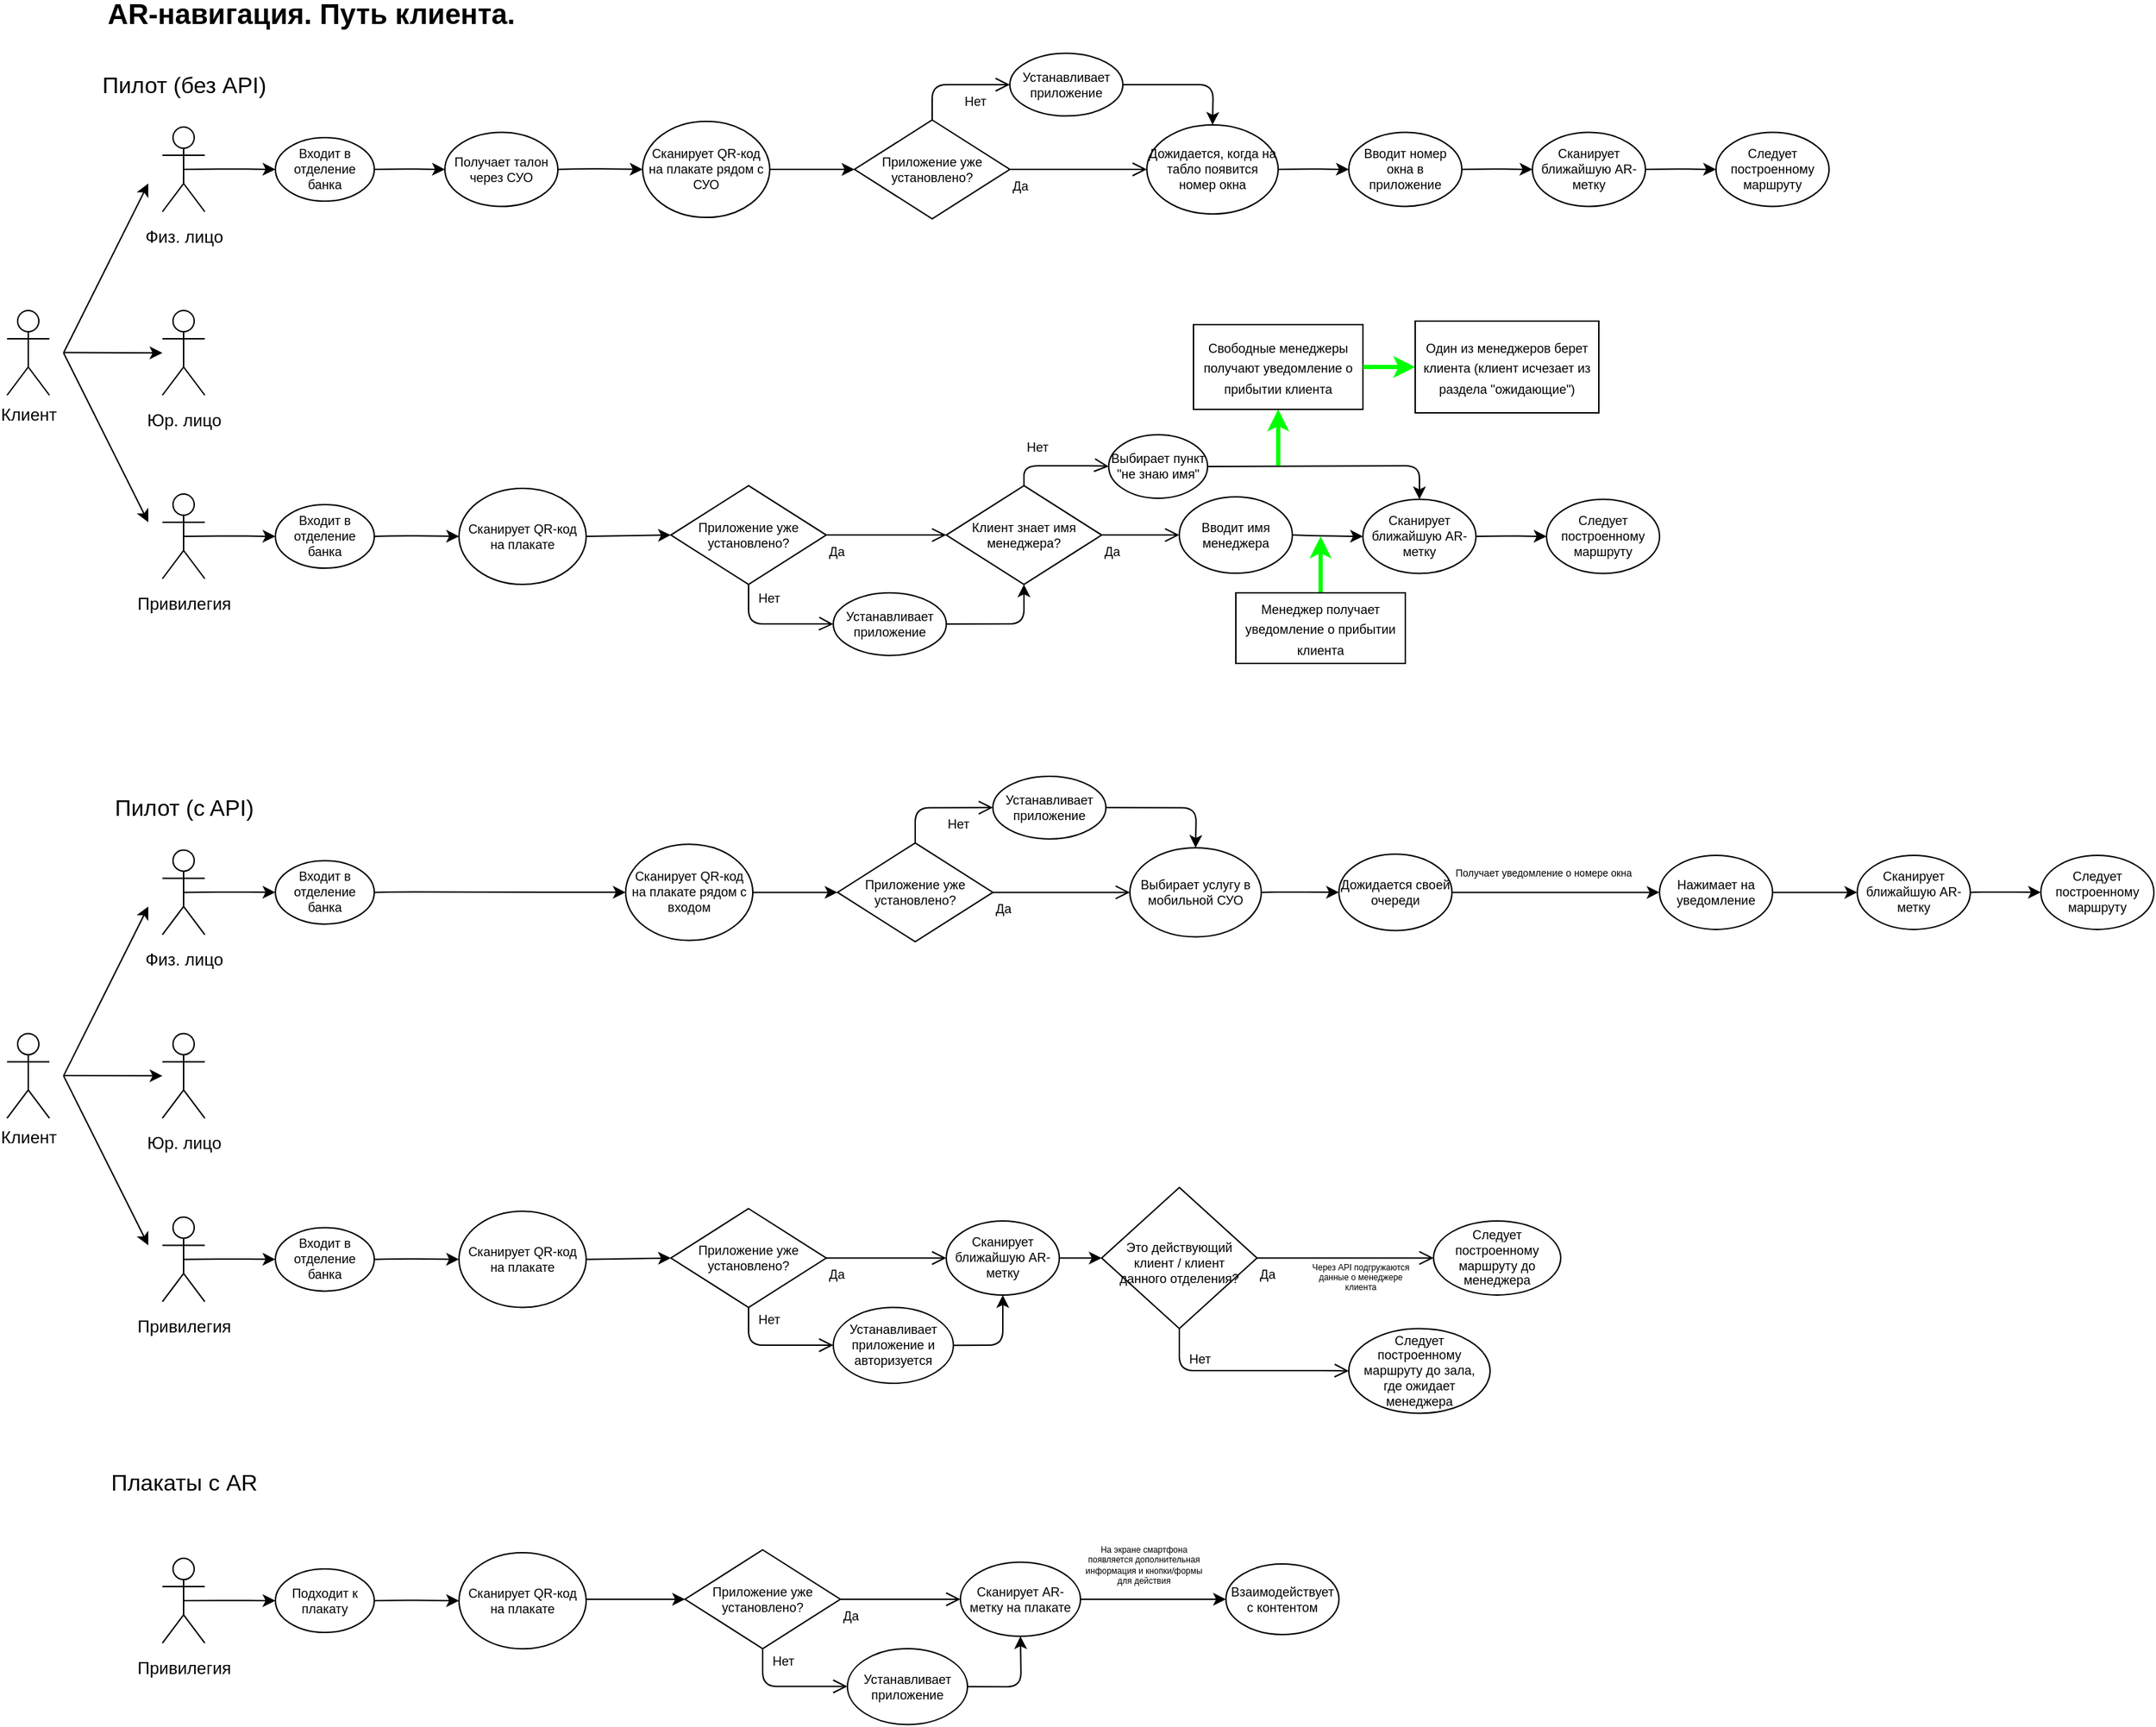 <mxfile version="14.0.3" type="github">
  <diagram id="Rl4V-yFyULAMdKKbUMDl" name="Page-1">
    <mxGraphModel dx="946" dy="614" grid="1" gridSize="10" guides="1" tooltips="1" connect="1" arrows="1" fold="1" page="1" pageScale="1" pageWidth="827" pageHeight="1169" math="0" shadow="0">
      <root>
        <mxCell id="0" />
        <mxCell id="1" parent="0" />
        <mxCell id="6beYRVkDOcadKEBixAy4-1" value="&lt;p class=&quot;MsoNormal&quot; style=&quot;margin: 0cm 0cm 8pt; line-height: 15.693px; font-size: 20px;&quot;&gt;&lt;span style=&quot;font-size: 20px;&quot;&gt;&lt;span lang=&quot;EN-US&quot; style=&quot;font-size: 20px; line-height: 17.12px;&quot;&gt;AR&lt;/span&gt;&lt;/span&gt;&lt;span style=&quot;font-size: 20px;&quot;&gt;&lt;span style=&quot;font-size: 20px; line-height: 17.12px;&quot;&gt;-навигация. Путь клиента.&lt;/span&gt;&lt;/span&gt;&lt;/p&gt;" style="text;html=1;align=center;verticalAlign=middle;resizable=0;points=[];autosize=1;fontFamily=Helvetica;fontStyle=1;fontSize=20;" parent="1" vertex="1">
          <mxGeometry x="80" y="50" width="310" height="30" as="geometry" />
        </mxCell>
        <mxCell id="6beYRVkDOcadKEBixAy4-2" value="Клиент" style="shape=umlActor;verticalLabelPosition=bottom;verticalAlign=top;html=1;outlineConnect=0;fontFamily=Helvetica;align=center;" parent="1" vertex="1">
          <mxGeometry x="20" y="270" width="30" height="60" as="geometry" />
        </mxCell>
        <mxCell id="6beYRVkDOcadKEBixAy4-3" value="Пилот (без API)" style="text;html=1;align=center;verticalAlign=middle;resizable=0;points=[];autosize=1;fontSize=16;fontFamily=Helvetica;" parent="1" vertex="1">
          <mxGeometry x="80" y="100" width="130" height="20" as="geometry" />
        </mxCell>
        <mxCell id="6beYRVkDOcadKEBixAy4-6" value="" style="endArrow=classic;html=1;fontFamily=Helvetica;fontSize=16;" parent="1" edge="1">
          <mxGeometry width="50" height="50" relative="1" as="geometry">
            <mxPoint x="60" y="300" as="sourcePoint" />
            <mxPoint x="120" y="180" as="targetPoint" />
          </mxGeometry>
        </mxCell>
        <mxCell id="6beYRVkDOcadKEBixAy4-7" value="" style="endArrow=classic;html=1;fontFamily=Helvetica;fontSize=16;" parent="1" edge="1">
          <mxGeometry width="50" height="50" relative="1" as="geometry">
            <mxPoint x="60" y="299.76" as="sourcePoint" />
            <mxPoint x="130" y="300" as="targetPoint" />
          </mxGeometry>
        </mxCell>
        <mxCell id="6beYRVkDOcadKEBixAy4-8" value="" style="endArrow=classic;html=1;fontFamily=Helvetica;fontSize=16;" parent="1" edge="1">
          <mxGeometry width="50" height="50" relative="1" as="geometry">
            <mxPoint x="60" y="300" as="sourcePoint" />
            <mxPoint x="120" y="420" as="targetPoint" />
          </mxGeometry>
        </mxCell>
        <mxCell id="6beYRVkDOcadKEBixAy4-9" value="&lt;font style=&quot;font-size: 12px&quot;&gt;Физ. лицо&lt;/font&gt;" style="shape=umlActor;verticalLabelPosition=bottom;verticalAlign=top;html=1;outlineConnect=0;fontFamily=Helvetica;fontSize=16;align=center;" parent="1" vertex="1">
          <mxGeometry x="130" y="140" width="30" height="60" as="geometry" />
        </mxCell>
        <mxCell id="6beYRVkDOcadKEBixAy4-10" value="&lt;font style=&quot;font-size: 12px&quot;&gt;Юр. лицо&lt;/font&gt;" style="shape=umlActor;verticalLabelPosition=bottom;verticalAlign=top;html=1;outlineConnect=0;fontFamily=Helvetica;fontSize=16;align=center;" parent="1" vertex="1">
          <mxGeometry x="130" y="270" width="30" height="60" as="geometry" />
        </mxCell>
        <mxCell id="6beYRVkDOcadKEBixAy4-11" value="&lt;font style=&quot;font-size: 12px&quot;&gt;Привилегия&lt;/font&gt;" style="shape=umlActor;verticalLabelPosition=bottom;verticalAlign=top;html=1;outlineConnect=0;fontFamily=Helvetica;fontSize=16;align=center;" parent="1" vertex="1">
          <mxGeometry x="130" y="400" width="30" height="60" as="geometry" />
        </mxCell>
        <mxCell id="6beYRVkDOcadKEBixAy4-12" value="" style="endArrow=classic;html=1;fontFamily=Helvetica;fontSize=16;entryX=0;entryY=0.5;entryDx=0;entryDy=0;exitX=0.5;exitY=0.5;exitDx=0;exitDy=0;exitPerimeter=0;" parent="1" source="6beYRVkDOcadKEBixAy4-9" target="6beYRVkDOcadKEBixAy4-17" edge="1">
          <mxGeometry width="50" height="50" relative="1" as="geometry">
            <mxPoint x="170" y="169.71" as="sourcePoint" />
            <mxPoint x="200" y="169.71" as="targetPoint" />
            <Array as="points">
              <mxPoint x="180" y="169.71" />
            </Array>
          </mxGeometry>
        </mxCell>
        <mxCell id="6beYRVkDOcadKEBixAy4-17" value="Входит в отделение банка" style="ellipse;fontFamily=Helvetica;fontSize=9;align=center;verticalAlign=middle;horizontal=1;spacing=2;whiteSpace=wrap;html=1;" parent="1" vertex="1">
          <mxGeometry x="210" y="147.5" width="70" height="45" as="geometry" />
        </mxCell>
        <mxCell id="6beYRVkDOcadKEBixAy4-24" value="" style="endArrow=classic;html=1;fontFamily=Helvetica;fontSize=16;entryX=0;entryY=0.5;entryDx=0;entryDy=0;exitX=0.5;exitY=0.5;exitDx=0;exitDy=0;exitPerimeter=0;" parent="1" source="6beYRVkDOcadKEBixAy4-11" target="6beYRVkDOcadKEBixAy4-25" edge="1">
          <mxGeometry width="50" height="50" relative="1" as="geometry">
            <mxPoint x="170" y="429.71" as="sourcePoint" />
            <mxPoint x="200" y="429.71" as="targetPoint" />
            <Array as="points">
              <mxPoint x="180" y="429.71" />
            </Array>
          </mxGeometry>
        </mxCell>
        <mxCell id="6beYRVkDOcadKEBixAy4-25" value="Входит в отделение банка" style="ellipse;fontFamily=Helvetica;fontSize=9;align=center;verticalAlign=middle;horizontal=1;spacing=2;whiteSpace=wrap;html=1;" parent="1" vertex="1">
          <mxGeometry x="210" y="407.5" width="70" height="45" as="geometry" />
        </mxCell>
        <mxCell id="6beYRVkDOcadKEBixAy4-32" value="" style="endArrow=classic;html=1;fontFamily=Helvetica;fontSize=16;entryX=0;entryY=0.5;entryDx=0;entryDy=0;exitX=1;exitY=0.5;exitDx=0;exitDy=0;" parent="1" source="6beYRVkDOcadKEBixAy4-17" target="6beYRVkDOcadKEBixAy4-33" edge="1">
          <mxGeometry width="50" height="50" relative="1" as="geometry">
            <mxPoint x="282" y="170" as="sourcePoint" />
            <mxPoint x="320" y="169.71" as="targetPoint" />
            <Array as="points">
              <mxPoint x="300" y="169.71" />
            </Array>
          </mxGeometry>
        </mxCell>
        <mxCell id="6beYRVkDOcadKEBixAy4-33" value="Получает талон через СУО" style="ellipse;fontFamily=Helvetica;fontSize=9;align=center;verticalAlign=middle;horizontal=1;spacing=2;whiteSpace=wrap;html=1;" parent="1" vertex="1">
          <mxGeometry x="330" y="143.75" width="80" height="52.5" as="geometry" />
        </mxCell>
        <mxCell id="6beYRVkDOcadKEBixAy4-34" value="" style="endArrow=classic;html=1;fontFamily=Helvetica;fontSize=16;entryX=0;entryY=0.5;entryDx=0;entryDy=0;exitX=1;exitY=0.5;exitDx=0;exitDy=0;" parent="1" source="6beYRVkDOcadKEBixAy4-33" target="6beYRVkDOcadKEBixAy4-35" edge="1">
          <mxGeometry width="50" height="50" relative="1" as="geometry">
            <mxPoint x="420" y="170" as="sourcePoint" />
            <mxPoint x="460" y="170" as="targetPoint" />
            <Array as="points">
              <mxPoint x="430" y="169.58" />
            </Array>
          </mxGeometry>
        </mxCell>
        <mxCell id="6beYRVkDOcadKEBixAy4-35" value="Сканирует QR-код на плакате рядом с СУО" style="ellipse;fontFamily=Helvetica;fontSize=9;align=center;verticalAlign=middle;horizontal=1;spacing=2;whiteSpace=wrap;html=1;" parent="1" vertex="1">
          <mxGeometry x="470" y="135.94" width="90" height="68.12" as="geometry" />
        </mxCell>
        <mxCell id="6beYRVkDOcadKEBixAy4-46" value="Приложение уже установлено?" style="rhombus;whiteSpace=wrap;html=1;fontFamily=Helvetica;fontSize=9;align=center;fillColor=none;" parent="1" vertex="1">
          <mxGeometry x="620" y="135" width="110" height="70" as="geometry" />
        </mxCell>
        <mxCell id="6beYRVkDOcadKEBixAy4-47" value="Нет" style="edgeStyle=orthogonalEdgeStyle;html=1;align=left;verticalAlign=bottom;endArrow=open;endSize=8;fontFamily=Helvetica;fontSize=9;exitX=0.5;exitY=0;exitDx=0;exitDy=0;entryX=0;entryY=0.5;entryDx=0;entryDy=0;" parent="1" source="6beYRVkDOcadKEBixAy4-46" target="6beYRVkDOcadKEBixAy4-50" edge="1">
          <mxGeometry x="0.143" y="-20" relative="1" as="geometry">
            <mxPoint x="720" y="110" as="targetPoint" />
            <Array as="points">
              <mxPoint x="675" y="110" />
            </Array>
            <mxPoint as="offset" />
          </mxGeometry>
        </mxCell>
        <mxCell id="6beYRVkDOcadKEBixAy4-48" value="Да" style="edgeStyle=orthogonalEdgeStyle;html=1;align=left;verticalAlign=top;endArrow=open;endSize=8;fontFamily=Helvetica;fontSize=9;exitX=1;exitY=0.5;exitDx=0;exitDy=0;entryX=0;entryY=0.5;entryDx=0;entryDy=0;" parent="1" source="6beYRVkDOcadKEBixAy4-46" target="6beYRVkDOcadKEBixAy4-53" edge="1">
          <mxGeometry x="-1" relative="1" as="geometry">
            <mxPoint x="820" y="170" as="targetPoint" />
            <mxPoint x="750" y="170" as="sourcePoint" />
          </mxGeometry>
        </mxCell>
        <mxCell id="6beYRVkDOcadKEBixAy4-49" value="" style="endArrow=classic;html=1;fontFamily=Helvetica;fontSize=9;exitX=1;exitY=0.5;exitDx=0;exitDy=0;entryX=0;entryY=0.5;entryDx=0;entryDy=0;" parent="1" source="6beYRVkDOcadKEBixAy4-35" target="6beYRVkDOcadKEBixAy4-46" edge="1">
          <mxGeometry width="50" height="50" relative="1" as="geometry">
            <mxPoint x="570" y="170" as="sourcePoint" />
            <mxPoint x="610" y="170" as="targetPoint" />
          </mxGeometry>
        </mxCell>
        <mxCell id="6beYRVkDOcadKEBixAy4-50" value="Устанавливает приложение" style="ellipse;fontFamily=Helvetica;fontSize=9;align=center;verticalAlign=middle;horizontal=1;spacing=2;whiteSpace=wrap;html=1;" parent="1" vertex="1">
          <mxGeometry x="730" y="87.81" width="80" height="44.37" as="geometry" />
        </mxCell>
        <mxCell id="6beYRVkDOcadKEBixAy4-52" value="" style="endArrow=classic;html=1;strokeColor=#000000;fontFamily=Helvetica;fontSize=9;exitX=1;exitY=0.5;exitDx=0;exitDy=0;entryX=0.5;entryY=0;entryDx=0;entryDy=0;" parent="1" source="6beYRVkDOcadKEBixAy4-50" target="6beYRVkDOcadKEBixAy4-53" edge="1">
          <mxGeometry width="50" height="50" relative="1" as="geometry">
            <mxPoint x="820" y="110" as="sourcePoint" />
            <mxPoint x="870" y="130" as="targetPoint" />
            <Array as="points">
              <mxPoint x="874" y="110" />
            </Array>
          </mxGeometry>
        </mxCell>
        <mxCell id="6beYRVkDOcadKEBixAy4-53" value="Дожидается, когда на табло появится номер окна" style="ellipse;fontFamily=Helvetica;fontSize=9;align=center;verticalAlign=middle;horizontal=1;spacing=2;whiteSpace=wrap;html=1;" parent="1" vertex="1">
          <mxGeometry x="827" y="138.44" width="93" height="63.13" as="geometry" />
        </mxCell>
        <mxCell id="6beYRVkDOcadKEBixAy4-54" value="" style="endArrow=classic;html=1;fontFamily=Helvetica;fontSize=16;exitX=1;exitY=0.5;exitDx=0;exitDy=0;entryX=0;entryY=0.5;entryDx=0;entryDy=0;" parent="1" source="6beYRVkDOcadKEBixAy4-53" target="6beYRVkDOcadKEBixAy4-55" edge="1">
          <mxGeometry width="50" height="50" relative="1" as="geometry">
            <mxPoint x="930" y="169.71" as="sourcePoint" />
            <mxPoint x="960" y="169.71" as="targetPoint" />
            <Array as="points">
              <mxPoint x="940" y="169.71" />
            </Array>
          </mxGeometry>
        </mxCell>
        <mxCell id="6beYRVkDOcadKEBixAy4-55" value="Вводит номер окна в приложение" style="ellipse;fontFamily=Helvetica;fontSize=9;align=center;verticalAlign=middle;horizontal=1;spacing=2;whiteSpace=wrap;html=1;" parent="1" vertex="1">
          <mxGeometry x="970" y="143.75" width="80" height="52.5" as="geometry" />
        </mxCell>
        <mxCell id="6beYRVkDOcadKEBixAy4-56" value="" style="endArrow=classic;html=1;fontFamily=Helvetica;fontSize=16;exitX=1;exitY=0.5;exitDx=0;exitDy=0;entryX=0;entryY=0.5;entryDx=0;entryDy=0;" parent="1" source="6beYRVkDOcadKEBixAy4-55" target="6beYRVkDOcadKEBixAy4-57" edge="1">
          <mxGeometry width="50" height="50" relative="1" as="geometry">
            <mxPoint x="1060" y="169.71" as="sourcePoint" />
            <mxPoint x="1090" y="169.71" as="targetPoint" />
            <Array as="points">
              <mxPoint x="1070" y="169.71" />
            </Array>
          </mxGeometry>
        </mxCell>
        <mxCell id="6beYRVkDOcadKEBixAy4-57" value="Сканирует ближайшую AR-метку" style="ellipse;fontFamily=Helvetica;fontSize=9;align=center;verticalAlign=middle;horizontal=1;spacing=2;whiteSpace=wrap;html=1;" parent="1" vertex="1">
          <mxGeometry x="1100" y="143.75" width="80" height="52.5" as="geometry" />
        </mxCell>
        <mxCell id="6beYRVkDOcadKEBixAy4-63" value="" style="endArrow=classic;html=1;fontFamily=Helvetica;fontSize=16;exitX=1;exitY=0.5;exitDx=0;exitDy=0;entryX=0;entryY=0.5;entryDx=0;entryDy=0;" parent="1" source="6beYRVkDOcadKEBixAy4-57" target="6beYRVkDOcadKEBixAy4-64" edge="1">
          <mxGeometry width="50" height="50" relative="1" as="geometry">
            <mxPoint x="1190" y="169.71" as="sourcePoint" />
            <mxPoint x="1220" y="169.71" as="targetPoint" />
            <Array as="points">
              <mxPoint x="1200" y="169.71" />
            </Array>
          </mxGeometry>
        </mxCell>
        <mxCell id="6beYRVkDOcadKEBixAy4-64" value="Следует построенному маршруту" style="ellipse;fontFamily=Helvetica;fontSize=9;align=center;verticalAlign=middle;horizontal=1;spacing=2;whiteSpace=wrap;html=1;" parent="1" vertex="1">
          <mxGeometry x="1230" y="143.75" width="80" height="52.5" as="geometry" />
        </mxCell>
        <mxCell id="6beYRVkDOcadKEBixAy4-65" value="" style="endArrow=classic;html=1;fontFamily=Helvetica;fontSize=16;exitX=1;exitY=0.5;exitDx=0;exitDy=0;entryX=0;entryY=0.5;entryDx=0;entryDy=0;" parent="1" source="6beYRVkDOcadKEBixAy4-25" target="6beYRVkDOcadKEBixAy4-66" edge="1">
          <mxGeometry width="50" height="50" relative="1" as="geometry">
            <mxPoint x="290" y="429.58" as="sourcePoint" />
            <mxPoint x="330" y="430" as="targetPoint" />
            <Array as="points">
              <mxPoint x="300" y="429.58" />
            </Array>
          </mxGeometry>
        </mxCell>
        <mxCell id="6beYRVkDOcadKEBixAy4-66" value="Сканирует QR-код на плакате" style="ellipse;fontFamily=Helvetica;fontSize=9;align=center;verticalAlign=middle;horizontal=1;spacing=2;whiteSpace=wrap;html=1;" parent="1" vertex="1">
          <mxGeometry x="340" y="395.94" width="90" height="68.12" as="geometry" />
        </mxCell>
        <mxCell id="6beYRVkDOcadKEBixAy4-73" value="Приложение уже установлено?" style="rhombus;whiteSpace=wrap;html=1;fontFamily=Helvetica;fontSize=9;align=center;fillColor=none;" parent="1" vertex="1">
          <mxGeometry x="490" y="394.06" width="110" height="70" as="geometry" />
        </mxCell>
        <mxCell id="6beYRVkDOcadKEBixAy4-74" value="Нет" style="edgeStyle=orthogonalEdgeStyle;html=1;align=left;verticalAlign=bottom;endArrow=open;endSize=8;fontFamily=Helvetica;fontSize=9;exitX=0.5;exitY=1;exitDx=0;exitDy=0;entryX=0;entryY=0.5;entryDx=0;entryDy=0;" parent="1" source="6beYRVkDOcadKEBixAy4-73" target="6beYRVkDOcadKEBixAy4-80" edge="1">
          <mxGeometry x="-0.606" y="5" relative="1" as="geometry">
            <mxPoint x="600" y="490" as="targetPoint" />
            <Array as="points">
              <mxPoint x="545" y="492" />
              <mxPoint x="600" y="492" />
            </Array>
            <mxPoint as="offset" />
          </mxGeometry>
        </mxCell>
        <mxCell id="6beYRVkDOcadKEBixAy4-75" value="Да" style="edgeStyle=orthogonalEdgeStyle;html=1;align=left;verticalAlign=top;endArrow=open;endSize=8;fontFamily=Helvetica;fontSize=9;exitX=1;exitY=0.5;exitDx=0;exitDy=0;entryX=0;entryY=0.5;entryDx=0;entryDy=0;" parent="1" source="6beYRVkDOcadKEBixAy4-73" target="6beYRVkDOcadKEBixAy4-84" edge="1">
          <mxGeometry x="-1" relative="1" as="geometry">
            <mxPoint x="680" y="429" as="targetPoint" />
            <mxPoint x="620" y="429.06" as="sourcePoint" />
          </mxGeometry>
        </mxCell>
        <mxCell id="6beYRVkDOcadKEBixAy4-76" value="" style="endArrow=classic;html=1;fontFamily=Helvetica;fontSize=9;exitX=1;exitY=0.5;exitDx=0;exitDy=0;entryX=0;entryY=0.5;entryDx=0;entryDy=0;" parent="1" source="6beYRVkDOcadKEBixAy4-66" target="6beYRVkDOcadKEBixAy4-73" edge="1">
          <mxGeometry width="50" height="50" relative="1" as="geometry">
            <mxPoint x="440" y="429.06" as="sourcePoint" />
            <mxPoint x="480" y="429.06" as="targetPoint" />
          </mxGeometry>
        </mxCell>
        <mxCell id="6beYRVkDOcadKEBixAy4-80" value="Устанавливает приложение" style="ellipse;fontFamily=Helvetica;fontSize=9;align=center;verticalAlign=middle;horizontal=1;spacing=2;whiteSpace=wrap;html=1;" parent="1" vertex="1">
          <mxGeometry x="605" y="470" width="80" height="44.37" as="geometry" />
        </mxCell>
        <mxCell id="6beYRVkDOcadKEBixAy4-81" value="" style="endArrow=classic;html=1;strokeColor=#000000;fontFamily=Helvetica;fontSize=9;exitX=1;exitY=0.5;exitDx=0;exitDy=0;entryX=0.5;entryY=1;entryDx=0;entryDy=0;" parent="1" source="6beYRVkDOcadKEBixAy4-80" target="6beYRVkDOcadKEBixAy4-84" edge="1">
          <mxGeometry width="50" height="50" relative="1" as="geometry">
            <mxPoint x="695.0" y="492.19" as="sourcePoint" />
            <mxPoint x="745" y="470" as="targetPoint" />
            <Array as="points">
              <mxPoint x="740" y="492" />
            </Array>
          </mxGeometry>
        </mxCell>
        <mxCell id="6beYRVkDOcadKEBixAy4-84" value="Клиент знает имя менеджера?" style="rhombus;whiteSpace=wrap;html=1;fontFamily=Helvetica;fontSize=9;align=center;fillColor=none;" parent="1" vertex="1">
          <mxGeometry x="685" y="394.06" width="110" height="70" as="geometry" />
        </mxCell>
        <mxCell id="6beYRVkDOcadKEBixAy4-85" value="Нет" style="edgeStyle=orthogonalEdgeStyle;html=1;align=left;verticalAlign=bottom;endArrow=open;endSize=8;fontFamily=Helvetica;fontSize=9;exitX=0.5;exitY=0;exitDx=0;exitDy=0;entryX=0;entryY=0.5;entryDx=0;entryDy=0;" parent="1" source="6beYRVkDOcadKEBixAy4-84" target="6beYRVkDOcadKEBixAy4-88" edge="1">
          <mxGeometry x="-0.606" y="5" relative="1" as="geometry">
            <mxPoint x="795" y="380" as="targetPoint" />
            <Array as="points">
              <mxPoint x="740" y="380" />
              <mxPoint x="795" y="380" />
            </Array>
            <mxPoint as="offset" />
          </mxGeometry>
        </mxCell>
        <mxCell id="6beYRVkDOcadKEBixAy4-86" value="Да" style="edgeStyle=orthogonalEdgeStyle;html=1;align=left;verticalAlign=top;endArrow=open;endSize=8;fontFamily=Helvetica;fontSize=9;exitX=1;exitY=0.5;exitDx=0;exitDy=0;entryX=0;entryY=0.5;entryDx=0;entryDy=0;" parent="1" source="6beYRVkDOcadKEBixAy4-84" target="6beYRVkDOcadKEBixAy4-87" edge="1">
          <mxGeometry x="-1" relative="1" as="geometry">
            <mxPoint x="840" y="429" as="targetPoint" />
            <mxPoint x="815" y="429.06" as="sourcePoint" />
          </mxGeometry>
        </mxCell>
        <mxCell id="6beYRVkDOcadKEBixAy4-87" value="Вводит имя менеджера" style="ellipse;fontFamily=Helvetica;fontSize=9;align=center;verticalAlign=middle;horizontal=1;spacing=2;whiteSpace=wrap;html=1;" parent="1" vertex="1">
          <mxGeometry x="850" y="402.03" width="80" height="54.06" as="geometry" />
        </mxCell>
        <mxCell id="6beYRVkDOcadKEBixAy4-88" value="Выбирает пункт &quot;не знаю имя&quot;" style="ellipse;fontFamily=Helvetica;fontSize=9;align=center;verticalAlign=middle;horizontal=1;spacing=2;whiteSpace=wrap;html=1;" parent="1" vertex="1">
          <mxGeometry x="800" y="357.97" width="70" height="45" as="geometry" />
        </mxCell>
        <mxCell id="6beYRVkDOcadKEBixAy4-90" value="" style="endArrow=classic;html=1;fontFamily=Helvetica;fontSize=16;exitX=1;exitY=0.5;exitDx=0;exitDy=0;entryX=0;entryY=0.5;entryDx=0;entryDy=0;" parent="1" source="6beYRVkDOcadKEBixAy4-87" target="6beYRVkDOcadKEBixAy4-91" edge="1">
          <mxGeometry width="50" height="50" relative="1" as="geometry">
            <mxPoint x="940.0" y="429.71" as="sourcePoint" />
            <mxPoint x="970.0" y="429.71" as="targetPoint" />
            <Array as="points">
              <mxPoint x="950" y="429.71" />
            </Array>
          </mxGeometry>
        </mxCell>
        <mxCell id="6beYRVkDOcadKEBixAy4-91" value="Сканирует ближайшую AR-метку" style="ellipse;fontFamily=Helvetica;fontSize=9;align=center;verticalAlign=middle;horizontal=1;spacing=2;whiteSpace=wrap;html=1;" parent="1" vertex="1">
          <mxGeometry x="980" y="403.75" width="80" height="52.5" as="geometry" />
        </mxCell>
        <mxCell id="6beYRVkDOcadKEBixAy4-92" value="" style="endArrow=classic;html=1;fontFamily=Helvetica;fontSize=16;exitX=1;exitY=0.5;exitDx=0;exitDy=0;entryX=0;entryY=0.5;entryDx=0;entryDy=0;" parent="1" source="6beYRVkDOcadKEBixAy4-91" target="6beYRVkDOcadKEBixAy4-93" edge="1">
          <mxGeometry width="50" height="50" relative="1" as="geometry">
            <mxPoint x="1070" y="429.71" as="sourcePoint" />
            <mxPoint x="1100" y="429.71" as="targetPoint" />
            <Array as="points">
              <mxPoint x="1080" y="429.71" />
            </Array>
          </mxGeometry>
        </mxCell>
        <mxCell id="6beYRVkDOcadKEBixAy4-93" value="Следует построенному маршруту" style="ellipse;fontFamily=Helvetica;fontSize=9;align=center;verticalAlign=middle;horizontal=1;spacing=2;whiteSpace=wrap;html=1;" parent="1" vertex="1">
          <mxGeometry x="1110" y="403.75" width="80" height="52.5" as="geometry" />
        </mxCell>
        <mxCell id="6beYRVkDOcadKEBixAy4-95" value="" style="endArrow=classic;html=1;labelBackgroundColor=none;strokeColor=#000000;fontFamily=Helvetica;fontSize=9;fontColor=#999999;exitX=1;exitY=0.5;exitDx=0;exitDy=0;entryX=0.5;entryY=0;entryDx=0;entryDy=0;" parent="1" source="6beYRVkDOcadKEBixAy4-88" target="6beYRVkDOcadKEBixAy4-91" edge="1">
          <mxGeometry width="50" height="50" relative="1" as="geometry">
            <mxPoint x="880" y="380" as="sourcePoint" />
            <mxPoint x="1020" y="400" as="targetPoint" />
            <Array as="points">
              <mxPoint x="1020" y="380" />
            </Array>
          </mxGeometry>
        </mxCell>
        <mxCell id="xebTYlJ-SDRPZuFSlQb_-50" value="Клиент" style="shape=umlActor;verticalLabelPosition=bottom;verticalAlign=top;html=1;outlineConnect=0;fontFamily=Helvetica;align=center;" parent="1" vertex="1">
          <mxGeometry x="20" y="782.19" width="30" height="60" as="geometry" />
        </mxCell>
        <mxCell id="xebTYlJ-SDRPZuFSlQb_-51" value="Пилот (c API)" style="text;html=1;align=center;verticalAlign=middle;resizable=0;points=[];autosize=1;fontSize=16;fontFamily=Helvetica;" parent="1" vertex="1">
          <mxGeometry x="85" y="612.19" width="120" height="20" as="geometry" />
        </mxCell>
        <mxCell id="xebTYlJ-SDRPZuFSlQb_-52" value="" style="endArrow=classic;html=1;fontFamily=Helvetica;fontSize=16;" parent="1" edge="1">
          <mxGeometry width="50" height="50" relative="1" as="geometry">
            <mxPoint x="60.0" y="812.19" as="sourcePoint" />
            <mxPoint x="120.0" y="692.19" as="targetPoint" />
          </mxGeometry>
        </mxCell>
        <mxCell id="xebTYlJ-SDRPZuFSlQb_-53" value="" style="endArrow=classic;html=1;fontFamily=Helvetica;fontSize=16;" parent="1" edge="1">
          <mxGeometry width="50" height="50" relative="1" as="geometry">
            <mxPoint x="60.0" y="811.95" as="sourcePoint" />
            <mxPoint x="130.0" y="812.19" as="targetPoint" />
          </mxGeometry>
        </mxCell>
        <mxCell id="xebTYlJ-SDRPZuFSlQb_-54" value="" style="endArrow=classic;html=1;fontFamily=Helvetica;fontSize=16;" parent="1" edge="1">
          <mxGeometry width="50" height="50" relative="1" as="geometry">
            <mxPoint x="60.0" y="812.19" as="sourcePoint" />
            <mxPoint x="120.0" y="932.19" as="targetPoint" />
          </mxGeometry>
        </mxCell>
        <mxCell id="xebTYlJ-SDRPZuFSlQb_-55" value="&lt;font style=&quot;font-size: 12px&quot;&gt;Физ. лицо&lt;/font&gt;" style="shape=umlActor;verticalLabelPosition=bottom;verticalAlign=top;html=1;outlineConnect=0;fontFamily=Helvetica;fontSize=16;align=center;" parent="1" vertex="1">
          <mxGeometry x="130" y="652.19" width="30" height="60" as="geometry" />
        </mxCell>
        <mxCell id="xebTYlJ-SDRPZuFSlQb_-56" value="&lt;font style=&quot;font-size: 12px&quot;&gt;Юр. лицо&lt;/font&gt;" style="shape=umlActor;verticalLabelPosition=bottom;verticalAlign=top;html=1;outlineConnect=0;fontFamily=Helvetica;fontSize=16;align=center;" parent="1" vertex="1">
          <mxGeometry x="130" y="782.19" width="30" height="60" as="geometry" />
        </mxCell>
        <mxCell id="xebTYlJ-SDRPZuFSlQb_-57" value="&lt;font style=&quot;font-size: 12px&quot;&gt;Привилегия&lt;/font&gt;" style="shape=umlActor;verticalLabelPosition=bottom;verticalAlign=top;html=1;outlineConnect=0;fontFamily=Helvetica;fontSize=16;align=center;" parent="1" vertex="1">
          <mxGeometry x="130" y="912.19" width="30" height="60" as="geometry" />
        </mxCell>
        <mxCell id="xebTYlJ-SDRPZuFSlQb_-58" value="" style="endArrow=classic;html=1;fontFamily=Helvetica;fontSize=16;entryX=0;entryY=0.5;entryDx=0;entryDy=0;exitX=0.5;exitY=0.5;exitDx=0;exitDy=0;exitPerimeter=0;" parent="1" source="xebTYlJ-SDRPZuFSlQb_-55" target="xebTYlJ-SDRPZuFSlQb_-59" edge="1">
          <mxGeometry width="50" height="50" relative="1" as="geometry">
            <mxPoint x="170" y="681.9" as="sourcePoint" />
            <mxPoint x="200" y="681.9" as="targetPoint" />
            <Array as="points">
              <mxPoint x="180" y="681.9" />
            </Array>
          </mxGeometry>
        </mxCell>
        <mxCell id="xebTYlJ-SDRPZuFSlQb_-59" value="Входит в отделение банка" style="ellipse;fontFamily=Helvetica;fontSize=9;align=center;verticalAlign=middle;horizontal=1;spacing=2;whiteSpace=wrap;html=1;" parent="1" vertex="1">
          <mxGeometry x="210" y="659.69" width="70" height="45" as="geometry" />
        </mxCell>
        <mxCell id="xebTYlJ-SDRPZuFSlQb_-60" value="" style="endArrow=classic;html=1;fontFamily=Helvetica;fontSize=16;entryX=0;entryY=0.5;entryDx=0;entryDy=0;exitX=0.5;exitY=0.5;exitDx=0;exitDy=0;exitPerimeter=0;" parent="1" source="xebTYlJ-SDRPZuFSlQb_-57" target="xebTYlJ-SDRPZuFSlQb_-61" edge="1">
          <mxGeometry width="50" height="50" relative="1" as="geometry">
            <mxPoint x="170" y="941.9" as="sourcePoint" />
            <mxPoint x="200" y="941.9" as="targetPoint" />
            <Array as="points">
              <mxPoint x="180" y="941.9" />
            </Array>
          </mxGeometry>
        </mxCell>
        <mxCell id="xebTYlJ-SDRPZuFSlQb_-61" value="Входит в отделение банка" style="ellipse;fontFamily=Helvetica;fontSize=9;align=center;verticalAlign=middle;horizontal=1;spacing=2;whiteSpace=wrap;html=1;" parent="1" vertex="1">
          <mxGeometry x="210" y="919.69" width="70" height="45" as="geometry" />
        </mxCell>
        <mxCell id="xebTYlJ-SDRPZuFSlQb_-62" value="" style="endArrow=classic;html=1;fontFamily=Helvetica;fontSize=16;entryX=0;entryY=0.5;entryDx=0;entryDy=0;exitX=1;exitY=0.5;exitDx=0;exitDy=0;" parent="1" source="xebTYlJ-SDRPZuFSlQb_-59" target="xebTYlJ-SDRPZuFSlQb_-65" edge="1">
          <mxGeometry width="50" height="50" relative="1" as="geometry">
            <mxPoint x="282" y="682.19" as="sourcePoint" />
            <mxPoint x="330.0" y="682.19" as="targetPoint" />
            <Array as="points">
              <mxPoint x="300" y="681.9" />
            </Array>
          </mxGeometry>
        </mxCell>
        <mxCell id="xebTYlJ-SDRPZuFSlQb_-65" value="Сканирует QR-код на плакате рядом с входом" style="ellipse;fontFamily=Helvetica;fontSize=9;align=center;verticalAlign=middle;horizontal=1;spacing=2;whiteSpace=wrap;html=1;" parent="1" vertex="1">
          <mxGeometry x="458" y="648.13" width="90" height="68.12" as="geometry" />
        </mxCell>
        <mxCell id="xebTYlJ-SDRPZuFSlQb_-66" value="Приложение уже установлено?" style="rhombus;whiteSpace=wrap;html=1;fontFamily=Helvetica;fontSize=9;align=center;fillColor=none;" parent="1" vertex="1">
          <mxGeometry x="608" y="647.19" width="110" height="70" as="geometry" />
        </mxCell>
        <mxCell id="xebTYlJ-SDRPZuFSlQb_-67" value="Нет" style="edgeStyle=orthogonalEdgeStyle;html=1;align=left;verticalAlign=bottom;endArrow=open;endSize=8;fontFamily=Helvetica;fontSize=9;exitX=0.5;exitY=0;exitDx=0;exitDy=0;entryX=0;entryY=0.5;entryDx=0;entryDy=0;" parent="1" source="xebTYlJ-SDRPZuFSlQb_-66" target="xebTYlJ-SDRPZuFSlQb_-70" edge="1">
          <mxGeometry x="0.143" y="-20" relative="1" as="geometry">
            <mxPoint x="708" y="622.19" as="targetPoint" />
            <Array as="points">
              <mxPoint x="663" y="622.19" />
            </Array>
            <mxPoint as="offset" />
          </mxGeometry>
        </mxCell>
        <mxCell id="xebTYlJ-SDRPZuFSlQb_-68" value="Да" style="edgeStyle=orthogonalEdgeStyle;html=1;align=left;verticalAlign=top;endArrow=open;endSize=8;fontFamily=Helvetica;fontSize=9;exitX=1;exitY=0.5;exitDx=0;exitDy=0;entryX=0;entryY=0.5;entryDx=0;entryDy=0;" parent="1" source="xebTYlJ-SDRPZuFSlQb_-66" target="xebTYlJ-SDRPZuFSlQb_-72" edge="1">
          <mxGeometry x="-1" relative="1" as="geometry">
            <mxPoint x="808" y="682.19" as="targetPoint" />
            <mxPoint x="738" y="682.19" as="sourcePoint" />
          </mxGeometry>
        </mxCell>
        <mxCell id="xebTYlJ-SDRPZuFSlQb_-69" value="" style="endArrow=classic;html=1;fontFamily=Helvetica;fontSize=9;exitX=1;exitY=0.5;exitDx=0;exitDy=0;entryX=0;entryY=0.5;entryDx=0;entryDy=0;" parent="1" source="xebTYlJ-SDRPZuFSlQb_-65" target="xebTYlJ-SDRPZuFSlQb_-66" edge="1">
          <mxGeometry width="50" height="50" relative="1" as="geometry">
            <mxPoint x="558" y="682.19" as="sourcePoint" />
            <mxPoint x="598" y="682.19" as="targetPoint" />
          </mxGeometry>
        </mxCell>
        <mxCell id="xebTYlJ-SDRPZuFSlQb_-70" value="Устанавливает приложение" style="ellipse;fontFamily=Helvetica;fontSize=9;align=center;verticalAlign=middle;horizontal=1;spacing=2;whiteSpace=wrap;html=1;" parent="1" vertex="1">
          <mxGeometry x="718" y="600" width="80" height="44.37" as="geometry" />
        </mxCell>
        <mxCell id="xebTYlJ-SDRPZuFSlQb_-71" value="" style="endArrow=classic;html=1;strokeColor=#000000;fontFamily=Helvetica;fontSize=9;exitX=1;exitY=0.5;exitDx=0;exitDy=0;entryX=0.5;entryY=0;entryDx=0;entryDy=0;" parent="1" source="xebTYlJ-SDRPZuFSlQb_-70" target="xebTYlJ-SDRPZuFSlQb_-72" edge="1">
          <mxGeometry width="50" height="50" relative="1" as="geometry">
            <mxPoint x="808" y="622.19" as="sourcePoint" />
            <mxPoint x="858" y="642.19" as="targetPoint" />
            <Array as="points">
              <mxPoint x="862" y="622.19" />
            </Array>
          </mxGeometry>
        </mxCell>
        <mxCell id="xebTYlJ-SDRPZuFSlQb_-72" value="Выбирает услугу в мобильной СУО" style="ellipse;fontFamily=Helvetica;fontSize=9;align=center;verticalAlign=middle;horizontal=1;spacing=2;whiteSpace=wrap;html=1;" parent="1" vertex="1">
          <mxGeometry x="815" y="650.63" width="93" height="63.13" as="geometry" />
        </mxCell>
        <mxCell id="xebTYlJ-SDRPZuFSlQb_-73" value="" style="endArrow=classic;html=1;fontFamily=Helvetica;fontSize=16;exitX=1;exitY=0.5;exitDx=0;exitDy=0;entryX=0;entryY=0.5;entryDx=0;entryDy=0;" parent="1" source="xebTYlJ-SDRPZuFSlQb_-72" target="xebTYlJ-SDRPZuFSlQb_-97" edge="1">
          <mxGeometry width="50" height="50" relative="1" as="geometry">
            <mxPoint x="918" y="681.9" as="sourcePoint" />
            <mxPoint x="960" y="682" as="targetPoint" />
            <Array as="points">
              <mxPoint x="928" y="681.9" />
            </Array>
          </mxGeometry>
        </mxCell>
        <mxCell id="xebTYlJ-SDRPZuFSlQb_-76" value="Сканирует ближайшую AR-метку" style="ellipse;fontFamily=Helvetica;fontSize=9;align=center;verticalAlign=middle;horizontal=1;spacing=2;whiteSpace=wrap;html=1;" parent="1" vertex="1">
          <mxGeometry x="1330" y="655.94" width="80" height="52.5" as="geometry" />
        </mxCell>
        <mxCell id="xebTYlJ-SDRPZuFSlQb_-77" value="" style="endArrow=classic;html=1;fontFamily=Helvetica;fontSize=16;exitX=1;exitY=0.5;exitDx=0;exitDy=0;entryX=0;entryY=0.5;entryDx=0;entryDy=0;" parent="1" source="xebTYlJ-SDRPZuFSlQb_-76" target="xebTYlJ-SDRPZuFSlQb_-78" edge="1">
          <mxGeometry width="50" height="50" relative="1" as="geometry">
            <mxPoint x="1420" y="681.9" as="sourcePoint" />
            <mxPoint x="1450" y="681.9" as="targetPoint" />
            <Array as="points">
              <mxPoint x="1430" y="681.9" />
            </Array>
          </mxGeometry>
        </mxCell>
        <mxCell id="xebTYlJ-SDRPZuFSlQb_-78" value="Следует построенному маршруту" style="ellipse;fontFamily=Helvetica;fontSize=9;align=center;verticalAlign=middle;horizontal=1;spacing=2;whiteSpace=wrap;html=1;" parent="1" vertex="1">
          <mxGeometry x="1460" y="655.94" width="80" height="52.5" as="geometry" />
        </mxCell>
        <mxCell id="xebTYlJ-SDRPZuFSlQb_-79" value="" style="endArrow=classic;html=1;fontFamily=Helvetica;fontSize=16;exitX=1;exitY=0.5;exitDx=0;exitDy=0;entryX=0;entryY=0.5;entryDx=0;entryDy=0;" parent="1" source="xebTYlJ-SDRPZuFSlQb_-61" target="xebTYlJ-SDRPZuFSlQb_-80" edge="1">
          <mxGeometry width="50" height="50" relative="1" as="geometry">
            <mxPoint x="290" y="941.77" as="sourcePoint" />
            <mxPoint x="330" y="942.19" as="targetPoint" />
            <Array as="points">
              <mxPoint x="300" y="941.77" />
            </Array>
          </mxGeometry>
        </mxCell>
        <mxCell id="xebTYlJ-SDRPZuFSlQb_-80" value="Сканирует QR-код на плакате" style="ellipse;fontFamily=Helvetica;fontSize=9;align=center;verticalAlign=middle;horizontal=1;spacing=2;whiteSpace=wrap;html=1;" parent="1" vertex="1">
          <mxGeometry x="340" y="908.13" width="90" height="68.12" as="geometry" />
        </mxCell>
        <mxCell id="xebTYlJ-SDRPZuFSlQb_-81" value="Приложение уже установлено?" style="rhombus;whiteSpace=wrap;html=1;fontFamily=Helvetica;fontSize=9;align=center;fillColor=none;" parent="1" vertex="1">
          <mxGeometry x="490" y="906.25" width="110" height="70" as="geometry" />
        </mxCell>
        <mxCell id="xebTYlJ-SDRPZuFSlQb_-82" value="Нет" style="edgeStyle=orthogonalEdgeStyle;html=1;align=left;verticalAlign=bottom;endArrow=open;endSize=8;fontFamily=Helvetica;fontSize=9;exitX=0.5;exitY=1;exitDx=0;exitDy=0;entryX=0;entryY=0.5;entryDx=0;entryDy=0;" parent="1" source="xebTYlJ-SDRPZuFSlQb_-81" target="xebTYlJ-SDRPZuFSlQb_-85" edge="1">
          <mxGeometry x="-0.606" y="5" relative="1" as="geometry">
            <mxPoint x="570" y="1000" as="targetPoint" />
            <Array as="points">
              <mxPoint x="545" y="1003" />
              <mxPoint x="605" y="1003" />
            </Array>
            <mxPoint as="offset" />
          </mxGeometry>
        </mxCell>
        <mxCell id="xebTYlJ-SDRPZuFSlQb_-83" value="Да" style="edgeStyle=orthogonalEdgeStyle;html=1;align=left;verticalAlign=top;endArrow=open;endSize=8;fontFamily=Helvetica;fontSize=9;exitX=1;exitY=0.5;exitDx=0;exitDy=0;entryX=0;entryY=0.5;entryDx=0;entryDy=0;" parent="1" source="xebTYlJ-SDRPZuFSlQb_-81" target="xebTYlJ-SDRPZuFSlQb_-104" edge="1">
          <mxGeometry x="-1" relative="1" as="geometry">
            <mxPoint x="680" y="942" as="targetPoint" />
            <mxPoint x="620" y="941.25" as="sourcePoint" />
            <Array as="points" />
          </mxGeometry>
        </mxCell>
        <mxCell id="xebTYlJ-SDRPZuFSlQb_-84" value="" style="endArrow=classic;html=1;fontFamily=Helvetica;fontSize=9;exitX=1;exitY=0.5;exitDx=0;exitDy=0;entryX=0;entryY=0.5;entryDx=0;entryDy=0;" parent="1" source="xebTYlJ-SDRPZuFSlQb_-80" target="xebTYlJ-SDRPZuFSlQb_-81" edge="1">
          <mxGeometry width="50" height="50" relative="1" as="geometry">
            <mxPoint x="440" y="941.25" as="sourcePoint" />
            <mxPoint x="480" y="941.25" as="targetPoint" />
          </mxGeometry>
        </mxCell>
        <mxCell id="xebTYlJ-SDRPZuFSlQb_-85" value="Устанавливает приложение и авторизуется" style="ellipse;fontFamily=Helvetica;fontSize=9;align=center;verticalAlign=middle;horizontal=1;spacing=2;whiteSpace=wrap;html=1;" parent="1" vertex="1">
          <mxGeometry x="605" y="976.25" width="85" height="53.75" as="geometry" />
        </mxCell>
        <mxCell id="xebTYlJ-SDRPZuFSlQb_-87" value="Это действующий клиент / клиент данного отделения?" style="rhombus;whiteSpace=wrap;html=1;fontFamily=Helvetica;fontSize=9;align=center;fillColor=none;spacingLeft=11;spacingRight=11;spacingTop=8;" parent="1" vertex="1">
          <mxGeometry x="795" y="891.25" width="110" height="100" as="geometry" />
        </mxCell>
        <mxCell id="xebTYlJ-SDRPZuFSlQb_-88" value="Нет" style="edgeStyle=orthogonalEdgeStyle;html=1;align=left;verticalAlign=bottom;endArrow=open;endSize=8;fontFamily=Helvetica;fontSize=9;exitX=0.5;exitY=1;exitDx=0;exitDy=0;entryX=0;entryY=0.5;entryDx=0;entryDy=0;" parent="1" source="xebTYlJ-SDRPZuFSlQb_-87" target="xebTYlJ-SDRPZuFSlQb_-111" edge="1">
          <mxGeometry x="-0.606" y="5" relative="1" as="geometry">
            <mxPoint x="960" y="870" as="targetPoint" />
            <Array as="points">
              <mxPoint x="850" y="1021" />
              <mxPoint x="960" y="1021" />
            </Array>
            <mxPoint as="offset" />
          </mxGeometry>
        </mxCell>
        <mxCell id="xebTYlJ-SDRPZuFSlQb_-89" value="Да" style="edgeStyle=orthogonalEdgeStyle;html=1;align=left;verticalAlign=top;endArrow=open;endSize=8;fontFamily=Helvetica;fontSize=9;exitX=1;exitY=0.5;exitDx=0;exitDy=0;entryX=0;entryY=0.5;entryDx=0;entryDy=0;" parent="1" source="xebTYlJ-SDRPZuFSlQb_-87" target="xebTYlJ-SDRPZuFSlQb_-95" edge="1">
          <mxGeometry x="-1" relative="1" as="geometry">
            <mxPoint x="980" y="941.19" as="targetPoint" />
            <mxPoint x="885" y="857.19" as="sourcePoint" />
          </mxGeometry>
        </mxCell>
        <mxCell id="xebTYlJ-SDRPZuFSlQb_-95" value="Следует построенному маршруту до менеджера" style="ellipse;fontFamily=Helvetica;fontSize=9;align=center;verticalAlign=middle;horizontal=1;spacing=2;whiteSpace=wrap;html=1;" parent="1" vertex="1">
          <mxGeometry x="1030" y="914.94" width="90" height="52.5" as="geometry" />
        </mxCell>
        <mxCell id="xebTYlJ-SDRPZuFSlQb_-99" style="edgeStyle=orthogonalEdgeStyle;rounded=0;orthogonalLoop=1;jettySize=auto;html=1;entryX=0;entryY=0.5;entryDx=0;entryDy=0;" parent="1" source="xebTYlJ-SDRPZuFSlQb_-97" target="xebTYlJ-SDRPZuFSlQb_-102" edge="1">
          <mxGeometry relative="1" as="geometry">
            <mxPoint x="1186" y="682" as="targetPoint" />
          </mxGeometry>
        </mxCell>
        <mxCell id="xebTYlJ-SDRPZuFSlQb_-97" value="Дожидается своей очереди" style="ellipse;fontFamily=Helvetica;fontSize=9;align=center;verticalAlign=middle;horizontal=1;spacing=2;whiteSpace=wrap;html=1;" parent="1" vertex="1">
          <mxGeometry x="963" y="655.17" width="80" height="54.06" as="geometry" />
        </mxCell>
        <mxCell id="xebTYlJ-SDRPZuFSlQb_-100" value="&lt;font style=&quot;font-size: 7px;&quot;&gt;Получает уведомление о номере окна&lt;/font&gt;" style="text;html=1;strokeColor=none;fillColor=none;align=center;verticalAlign=middle;whiteSpace=wrap;rounded=0;fontSize=7;" parent="1" vertex="1">
          <mxGeometry x="1043" y="659.69" width="130" height="17.81" as="geometry" />
        </mxCell>
        <mxCell id="xebTYlJ-SDRPZuFSlQb_-103" style="edgeStyle=orthogonalEdgeStyle;rounded=0;orthogonalLoop=1;jettySize=auto;html=1;entryX=0;entryY=0.5;entryDx=0;entryDy=0;fontSize=7;" parent="1" source="xebTYlJ-SDRPZuFSlQb_-102" target="xebTYlJ-SDRPZuFSlQb_-76" edge="1">
          <mxGeometry relative="1" as="geometry" />
        </mxCell>
        <mxCell id="xebTYlJ-SDRPZuFSlQb_-102" value="Нажимает на уведомление" style="ellipse;fontFamily=Helvetica;fontSize=9;align=center;verticalAlign=middle;horizontal=1;spacing=2;whiteSpace=wrap;html=1;" parent="1" vertex="1">
          <mxGeometry x="1190" y="655.95" width="80" height="52.5" as="geometry" />
        </mxCell>
        <mxCell id="xebTYlJ-SDRPZuFSlQb_-105" style="edgeStyle=orthogonalEdgeStyle;rounded=0;orthogonalLoop=1;jettySize=auto;html=1;fontSize=9;entryX=0;entryY=0.5;entryDx=0;entryDy=0;" parent="1" source="xebTYlJ-SDRPZuFSlQb_-104" target="xebTYlJ-SDRPZuFSlQb_-87" edge="1">
          <mxGeometry relative="1" as="geometry">
            <mxPoint x="790" y="941.25" as="targetPoint" />
          </mxGeometry>
        </mxCell>
        <mxCell id="xebTYlJ-SDRPZuFSlQb_-104" value="Сканирует ближайшую AR-метку" style="ellipse;fontFamily=Helvetica;fontSize=9;align=center;verticalAlign=middle;horizontal=1;spacing=2;whiteSpace=wrap;html=1;" parent="1" vertex="1">
          <mxGeometry x="685" y="915" width="80" height="52.5" as="geometry" />
        </mxCell>
        <mxCell id="xebTYlJ-SDRPZuFSlQb_-109" value="" style="endArrow=classic;html=1;fontSize=9;entryX=0.5;entryY=1;entryDx=0;entryDy=0;exitX=1;exitY=0.5;exitDx=0;exitDy=0;" parent="1" source="xebTYlJ-SDRPZuFSlQb_-85" target="xebTYlJ-SDRPZuFSlQb_-104" edge="1">
          <mxGeometry width="50" height="50" relative="1" as="geometry">
            <mxPoint x="670" y="1030" as="sourcePoint" />
            <mxPoint x="720" y="980" as="targetPoint" />
            <Array as="points">
              <mxPoint x="725" y="1003" />
            </Array>
          </mxGeometry>
        </mxCell>
        <mxCell id="xebTYlJ-SDRPZuFSlQb_-110" value="Через API подгружаются данные о менеджере клиента" style="text;html=1;strokeColor=none;fillColor=none;align=center;verticalAlign=middle;whiteSpace=wrap;rounded=0;fontSize=6;" parent="1" vertex="1">
          <mxGeometry x="940" y="940" width="77" height="30" as="geometry" />
        </mxCell>
        <mxCell id="xebTYlJ-SDRPZuFSlQb_-111" value="Следует построенному маршруту до зала, где ожидает менеджера" style="ellipse;fontFamily=Helvetica;fontSize=9;align=center;verticalAlign=middle;horizontal=1;spacing=2;whiteSpace=wrap;html=1;spacingLeft=5;spacingRight=5;" parent="1" vertex="1">
          <mxGeometry x="970" y="991.25" width="100" height="60" as="geometry" />
        </mxCell>
        <mxCell id="xebTYlJ-SDRPZuFSlQb_-113" value="Плакаты с AR" style="text;html=1;align=center;verticalAlign=middle;resizable=0;points=[];autosize=1;fontSize=16;fontFamily=Helvetica;" parent="1" vertex="1">
          <mxGeometry x="85" y="1090" width="120" height="20" as="geometry" />
        </mxCell>
        <mxCell id="xebTYlJ-SDRPZuFSlQb_-114" value="&lt;font style=&quot;font-size: 12px&quot;&gt;Привилегия&lt;/font&gt;" style="shape=umlActor;verticalLabelPosition=bottom;verticalAlign=top;html=1;outlineConnect=0;fontFamily=Helvetica;fontSize=16;align=center;" parent="1" vertex="1">
          <mxGeometry x="130" y="1154.06" width="30" height="60" as="geometry" />
        </mxCell>
        <mxCell id="xebTYlJ-SDRPZuFSlQb_-115" value="" style="endArrow=classic;html=1;fontFamily=Helvetica;fontSize=16;entryX=0;entryY=0.5;entryDx=0;entryDy=0;exitX=0.5;exitY=0.5;exitDx=0;exitDy=0;exitPerimeter=0;" parent="1" source="xebTYlJ-SDRPZuFSlQb_-114" target="xebTYlJ-SDRPZuFSlQb_-116" edge="1">
          <mxGeometry width="50" height="50" relative="1" as="geometry">
            <mxPoint x="170" y="1183.77" as="sourcePoint" />
            <mxPoint x="200" y="1183.77" as="targetPoint" />
            <Array as="points">
              <mxPoint x="180" y="1183.77" />
            </Array>
          </mxGeometry>
        </mxCell>
        <mxCell id="xebTYlJ-SDRPZuFSlQb_-116" value="Подходит к плакату" style="ellipse;fontFamily=Helvetica;fontSize=9;align=center;verticalAlign=middle;horizontal=1;spacing=2;whiteSpace=wrap;html=1;" parent="1" vertex="1">
          <mxGeometry x="210" y="1161.56" width="70" height="45" as="geometry" />
        </mxCell>
        <mxCell id="xebTYlJ-SDRPZuFSlQb_-117" value="" style="endArrow=classic;html=1;fontFamily=Helvetica;fontSize=16;exitX=1;exitY=0.5;exitDx=0;exitDy=0;entryX=0;entryY=0.5;entryDx=0;entryDy=0;" parent="1" source="xebTYlJ-SDRPZuFSlQb_-116" target="xebTYlJ-SDRPZuFSlQb_-118" edge="1">
          <mxGeometry width="50" height="50" relative="1" as="geometry">
            <mxPoint x="290" y="1183.64" as="sourcePoint" />
            <mxPoint x="330" y="1184.06" as="targetPoint" />
            <Array as="points">
              <mxPoint x="300" y="1183.64" />
            </Array>
          </mxGeometry>
        </mxCell>
        <mxCell id="xebTYlJ-SDRPZuFSlQb_-118" value="Сканирует QR-код на плакате" style="ellipse;fontFamily=Helvetica;fontSize=9;align=center;verticalAlign=middle;horizontal=1;spacing=2;whiteSpace=wrap;html=1;" parent="1" vertex="1">
          <mxGeometry x="340" y="1150" width="90" height="68.12" as="geometry" />
        </mxCell>
        <mxCell id="xebTYlJ-SDRPZuFSlQb_-119" value="Приложение уже установлено?" style="rhombus;whiteSpace=wrap;html=1;fontFamily=Helvetica;fontSize=9;align=center;fillColor=none;" parent="1" vertex="1">
          <mxGeometry x="500" y="1148" width="110" height="70" as="geometry" />
        </mxCell>
        <mxCell id="xebTYlJ-SDRPZuFSlQb_-120" value="Нет" style="edgeStyle=orthogonalEdgeStyle;html=1;align=left;verticalAlign=bottom;endArrow=open;endSize=8;fontFamily=Helvetica;fontSize=9;exitX=0.5;exitY=1;exitDx=0;exitDy=0;entryX=0;entryY=0.5;entryDx=0;entryDy=0;" parent="1" source="xebTYlJ-SDRPZuFSlQb_-119" target="xebTYlJ-SDRPZuFSlQb_-123" edge="1">
          <mxGeometry x="-0.606" y="5" relative="1" as="geometry">
            <mxPoint x="580" y="1241.75" as="targetPoint" />
            <Array as="points">
              <mxPoint x="555" y="1244.75" />
              <mxPoint x="615" y="1244.75" />
            </Array>
            <mxPoint as="offset" />
          </mxGeometry>
        </mxCell>
        <mxCell id="xebTYlJ-SDRPZuFSlQb_-121" value="Да" style="edgeStyle=orthogonalEdgeStyle;html=1;align=left;verticalAlign=top;endArrow=open;endSize=8;fontFamily=Helvetica;fontSize=9;exitX=1;exitY=0.5;exitDx=0;exitDy=0;entryX=0;entryY=0.5;entryDx=0;entryDy=0;" parent="1" source="xebTYlJ-SDRPZuFSlQb_-119" target="xebTYlJ-SDRPZuFSlQb_-124" edge="1">
          <mxGeometry x="-1" relative="1" as="geometry">
            <mxPoint x="690" y="1183.75" as="targetPoint" />
            <mxPoint x="630" y="1183" as="sourcePoint" />
            <Array as="points" />
          </mxGeometry>
        </mxCell>
        <mxCell id="xebTYlJ-SDRPZuFSlQb_-122" value="" style="endArrow=classic;html=1;fontFamily=Helvetica;fontSize=9;exitX=1;exitY=0.484;exitDx=0;exitDy=0;entryX=0;entryY=0.5;entryDx=0;entryDy=0;exitPerimeter=0;" parent="1" source="xebTYlJ-SDRPZuFSlQb_-118" target="xebTYlJ-SDRPZuFSlQb_-119" edge="1">
          <mxGeometry width="50" height="50" relative="1" as="geometry">
            <mxPoint x="440.0" y="1183.94" as="sourcePoint" />
            <mxPoint x="490" y="1183" as="targetPoint" />
          </mxGeometry>
        </mxCell>
        <mxCell id="xebTYlJ-SDRPZuFSlQb_-123" value="Устанавливает приложение" style="ellipse;fontFamily=Helvetica;fontSize=9;align=center;verticalAlign=middle;horizontal=1;spacing=2;whiteSpace=wrap;html=1;" parent="1" vertex="1">
          <mxGeometry x="615" y="1218" width="85" height="53.75" as="geometry" />
        </mxCell>
        <mxCell id="xebTYlJ-SDRPZuFSlQb_-126" style="edgeStyle=orthogonalEdgeStyle;rounded=0;orthogonalLoop=1;jettySize=auto;html=1;fontSize=6;entryX=0;entryY=0.5;entryDx=0;entryDy=0;" parent="1" source="xebTYlJ-SDRPZuFSlQb_-124" target="xebTYlJ-SDRPZuFSlQb_-128" edge="1">
          <mxGeometry relative="1" as="geometry">
            <mxPoint x="870" y="1185" as="targetPoint" />
          </mxGeometry>
        </mxCell>
        <mxCell id="xebTYlJ-SDRPZuFSlQb_-124" value="Сканирует AR-метку на плакате" style="ellipse;fontFamily=Helvetica;fontSize=9;align=center;verticalAlign=middle;horizontal=1;spacing=2;whiteSpace=wrap;html=1;" parent="1" vertex="1">
          <mxGeometry x="695" y="1156.75" width="85" height="52.5" as="geometry" />
        </mxCell>
        <mxCell id="xebTYlJ-SDRPZuFSlQb_-125" value="" style="endArrow=classic;html=1;fontSize=9;entryX=0.5;entryY=1;entryDx=0;entryDy=0;exitX=1;exitY=0.5;exitDx=0;exitDy=0;" parent="1" source="xebTYlJ-SDRPZuFSlQb_-123" target="xebTYlJ-SDRPZuFSlQb_-124" edge="1">
          <mxGeometry width="50" height="50" relative="1" as="geometry">
            <mxPoint x="680" y="1271.75" as="sourcePoint" />
            <mxPoint x="730" y="1221.75" as="targetPoint" />
            <Array as="points">
              <mxPoint x="738" y="1245" />
            </Array>
          </mxGeometry>
        </mxCell>
        <mxCell id="xebTYlJ-SDRPZuFSlQb_-127" value="На экране смартфона появляется дополнительная информация и кнопки/формы для действия" style="text;html=1;strokeColor=none;fillColor=none;align=center;verticalAlign=middle;whiteSpace=wrap;rounded=0;fontSize=6;" parent="1" vertex="1">
          <mxGeometry x="780" y="1140" width="90" height="38" as="geometry" />
        </mxCell>
        <mxCell id="xebTYlJ-SDRPZuFSlQb_-128" value="Взаимодействует с контентом" style="ellipse;fontFamily=Helvetica;fontSize=9;align=center;verticalAlign=middle;horizontal=1;spacing=2;whiteSpace=wrap;html=1;spacingLeft=5;spacingRight=5;" parent="1" vertex="1">
          <mxGeometry x="883" y="1158" width="80" height="50" as="geometry" />
        </mxCell>
        <mxCell id="zda39viZkUBvIgCVlpMY-1" value="" style="endArrow=classic;html=1;strokeColor=#00FF00;strokeWidth=3;" edge="1" parent="1">
          <mxGeometry width="50" height="50" relative="1" as="geometry">
            <mxPoint x="950" y="470" as="sourcePoint" />
            <mxPoint x="950" y="430" as="targetPoint" />
          </mxGeometry>
        </mxCell>
        <mxCell id="zda39viZkUBvIgCVlpMY-2" value="&lt;font style=&quot;font-size: 9px&quot;&gt;Менеджер получает уведомление о прибытии клиента&lt;/font&gt;" style="rounded=0;whiteSpace=wrap;html=1;" vertex="1" parent="1">
          <mxGeometry x="890" y="470" width="120" height="50" as="geometry" />
        </mxCell>
        <mxCell id="zda39viZkUBvIgCVlpMY-3" value="" style="endArrow=classic;html=1;strokeColor=#00FF00;strokeWidth=3;entryX=0.5;entryY=1;entryDx=0;entryDy=0;" edge="1" parent="1" target="zda39viZkUBvIgCVlpMY-4">
          <mxGeometry width="50" height="50" relative="1" as="geometry">
            <mxPoint x="920" y="380" as="sourcePoint" />
            <mxPoint x="1100" y="350" as="targetPoint" />
            <Array as="points">
              <mxPoint x="920" y="350" />
            </Array>
          </mxGeometry>
        </mxCell>
        <mxCell id="zda39viZkUBvIgCVlpMY-4" value="&lt;font style=&quot;font-size: 9px&quot;&gt;Свободные менеджеры получают уведомление о прибытии клиента&lt;/font&gt;" style="rounded=0;whiteSpace=wrap;html=1;" vertex="1" parent="1">
          <mxGeometry x="860" y="280" width="120" height="60" as="geometry" />
        </mxCell>
        <mxCell id="zda39viZkUBvIgCVlpMY-6" value="" style="endArrow=classic;html=1;strokeColor=#00FF00;strokeWidth=3;exitX=1;exitY=0.5;exitDx=0;exitDy=0;entryX=0;entryY=0.5;entryDx=0;entryDy=0;" edge="1" parent="1" source="zda39viZkUBvIgCVlpMY-4" target="zda39viZkUBvIgCVlpMY-8">
          <mxGeometry width="50" height="50" relative="1" as="geometry">
            <mxPoint x="930" y="390" as="sourcePoint" />
            <mxPoint x="1020" y="300" as="targetPoint" />
            <Array as="points" />
          </mxGeometry>
        </mxCell>
        <mxCell id="zda39viZkUBvIgCVlpMY-8" value="&lt;font style=&quot;font-size: 9px&quot;&gt;Один из менеджеров берет клиента (клиент исчезает из раздела &quot;ожидающие&quot;)&lt;/font&gt;" style="rounded=0;whiteSpace=wrap;html=1;" vertex="1" parent="1">
          <mxGeometry x="1017" y="277.5" width="130" height="65" as="geometry" />
        </mxCell>
      </root>
    </mxGraphModel>
  </diagram>
</mxfile>
